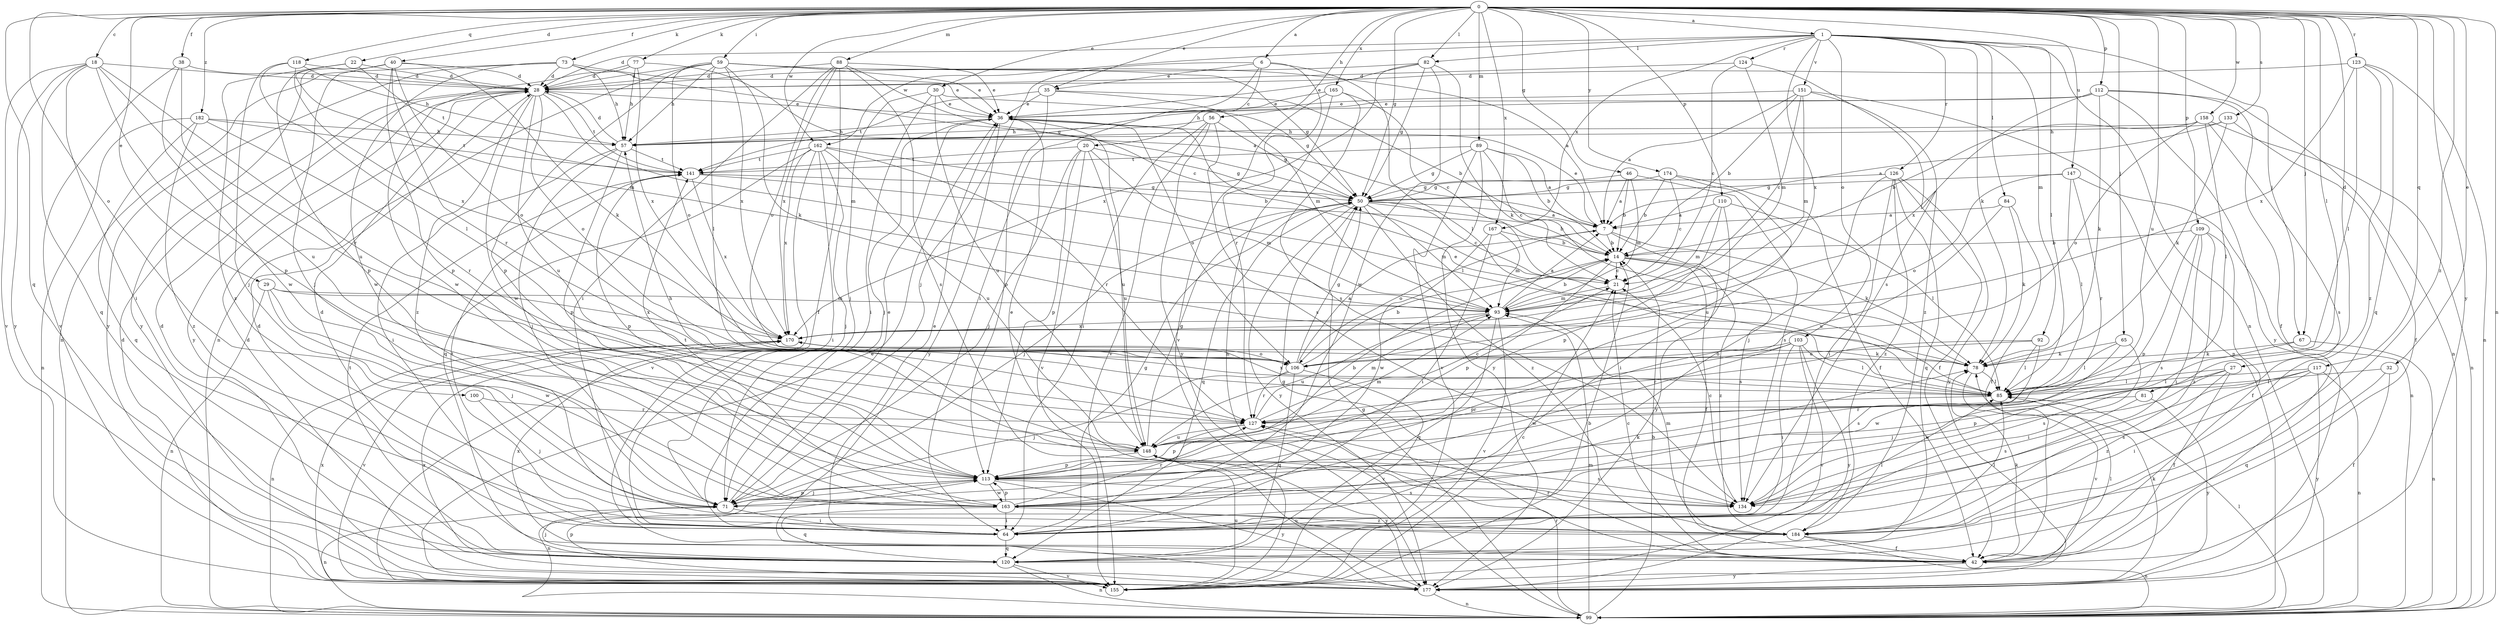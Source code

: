strict digraph  {
0;
1;
6;
7;
14;
18;
20;
21;
22;
27;
28;
29;
30;
32;
35;
36;
38;
40;
42;
46;
50;
56;
57;
59;
64;
65;
67;
71;
73;
77;
78;
81;
82;
84;
85;
88;
89;
92;
93;
99;
100;
103;
106;
109;
110;
112;
113;
117;
118;
120;
123;
124;
126;
127;
133;
134;
141;
147;
148;
151;
155;
158;
162;
163;
165;
167;
170;
174;
177;
182;
184;
0 -> 1  [label=a];
0 -> 6  [label=a];
0 -> 18  [label=c];
0 -> 22  [label=d];
0 -> 27  [label=d];
0 -> 29  [label=e];
0 -> 30  [label=e];
0 -> 32  [label=e];
0 -> 35  [label=e];
0 -> 38  [label=f];
0 -> 40  [label=f];
0 -> 46  [label=g];
0 -> 50  [label=g];
0 -> 56  [label=h];
0 -> 59  [label=i];
0 -> 65  [label=j];
0 -> 67  [label=j];
0 -> 73  [label=k];
0 -> 77  [label=k];
0 -> 81  [label=l];
0 -> 82  [label=l];
0 -> 88  [label=m];
0 -> 89  [label=m];
0 -> 99  [label=n];
0 -> 100  [label=o];
0 -> 109  [label=p];
0 -> 110  [label=p];
0 -> 112  [label=p];
0 -> 117  [label=q];
0 -> 118  [label=q];
0 -> 120  [label=q];
0 -> 123  [label=r];
0 -> 133  [label=s];
0 -> 147  [label=u];
0 -> 148  [label=u];
0 -> 158  [label=w];
0 -> 162  [label=w];
0 -> 165  [label=x];
0 -> 167  [label=x];
0 -> 174  [label=y];
0 -> 177  [label=y];
0 -> 182  [label=z];
0 -> 184  [label=z];
1 -> 28  [label=d];
1 -> 67  [label=j];
1 -> 78  [label=k];
1 -> 82  [label=l];
1 -> 84  [label=l];
1 -> 85  [label=l];
1 -> 92  [label=m];
1 -> 99  [label=n];
1 -> 103  [label=o];
1 -> 124  [label=r];
1 -> 126  [label=r];
1 -> 151  [label=v];
1 -> 162  [label=w];
1 -> 167  [label=x];
1 -> 170  [label=x];
6 -> 20  [label=c];
6 -> 35  [label=e];
6 -> 64  [label=i];
6 -> 71  [label=j];
6 -> 85  [label=l];
6 -> 127  [label=r];
7 -> 14  [label=b];
7 -> 36  [label=e];
7 -> 78  [label=k];
7 -> 106  [label=o];
7 -> 177  [label=y];
14 -> 21  [label=c];
14 -> 42  [label=f];
14 -> 113  [label=p];
14 -> 134  [label=s];
14 -> 184  [label=z];
18 -> 28  [label=d];
18 -> 64  [label=i];
18 -> 113  [label=p];
18 -> 120  [label=q];
18 -> 127  [label=r];
18 -> 148  [label=u];
18 -> 155  [label=v];
18 -> 177  [label=y];
20 -> 50  [label=g];
20 -> 71  [label=j];
20 -> 85  [label=l];
20 -> 113  [label=p];
20 -> 141  [label=t];
20 -> 148  [label=u];
20 -> 155  [label=v];
21 -> 93  [label=m];
22 -> 28  [label=d];
22 -> 93  [label=m];
22 -> 113  [label=p];
22 -> 141  [label=t];
22 -> 184  [label=z];
27 -> 42  [label=f];
27 -> 71  [label=j];
27 -> 85  [label=l];
27 -> 163  [label=w];
27 -> 184  [label=z];
28 -> 36  [label=e];
28 -> 93  [label=m];
28 -> 106  [label=o];
28 -> 141  [label=t];
28 -> 148  [label=u];
28 -> 163  [label=w];
28 -> 177  [label=y];
28 -> 184  [label=z];
29 -> 71  [label=j];
29 -> 93  [label=m];
29 -> 99  [label=n];
29 -> 163  [label=w];
29 -> 170  [label=x];
30 -> 36  [label=e];
30 -> 50  [label=g];
30 -> 64  [label=i];
30 -> 71  [label=j];
30 -> 148  [label=u];
32 -> 42  [label=f];
32 -> 85  [label=l];
32 -> 120  [label=q];
35 -> 14  [label=b];
35 -> 36  [label=e];
35 -> 93  [label=m];
35 -> 113  [label=p];
35 -> 141  [label=t];
36 -> 57  [label=h];
36 -> 71  [label=j];
36 -> 106  [label=o];
36 -> 148  [label=u];
36 -> 177  [label=y];
38 -> 28  [label=d];
38 -> 148  [label=u];
38 -> 155  [label=v];
38 -> 163  [label=w];
40 -> 28  [label=d];
40 -> 71  [label=j];
40 -> 78  [label=k];
40 -> 106  [label=o];
40 -> 113  [label=p];
40 -> 127  [label=r];
40 -> 177  [label=y];
42 -> 21  [label=c];
42 -> 28  [label=d];
42 -> 50  [label=g];
42 -> 78  [label=k];
42 -> 85  [label=l];
42 -> 127  [label=r];
42 -> 170  [label=x];
42 -> 177  [label=y];
46 -> 7  [label=a];
46 -> 14  [label=b];
46 -> 50  [label=g];
46 -> 93  [label=m];
46 -> 134  [label=s];
50 -> 7  [label=a];
50 -> 14  [label=b];
50 -> 21  [label=c];
50 -> 71  [label=j];
50 -> 93  [label=m];
50 -> 120  [label=q];
50 -> 177  [label=y];
50 -> 184  [label=z];
56 -> 50  [label=g];
56 -> 57  [label=h];
56 -> 64  [label=i];
56 -> 134  [label=s];
56 -> 155  [label=v];
56 -> 177  [label=y];
57 -> 28  [label=d];
57 -> 64  [label=i];
57 -> 71  [label=j];
57 -> 113  [label=p];
57 -> 141  [label=t];
59 -> 7  [label=a];
59 -> 28  [label=d];
59 -> 36  [label=e];
59 -> 50  [label=g];
59 -> 57  [label=h];
59 -> 78  [label=k];
59 -> 85  [label=l];
59 -> 99  [label=n];
59 -> 106  [label=o];
59 -> 113  [label=p];
59 -> 170  [label=x];
64 -> 28  [label=d];
64 -> 36  [label=e];
64 -> 50  [label=g];
64 -> 85  [label=l];
64 -> 120  [label=q];
64 -> 141  [label=t];
65 -> 64  [label=i];
65 -> 78  [label=k];
65 -> 85  [label=l];
65 -> 163  [label=w];
67 -> 78  [label=k];
67 -> 99  [label=n];
67 -> 134  [label=s];
71 -> 36  [label=e];
71 -> 64  [label=i];
71 -> 99  [label=n];
71 -> 113  [label=p];
73 -> 28  [label=d];
73 -> 36  [label=e];
73 -> 50  [label=g];
73 -> 57  [label=h];
73 -> 99  [label=n];
73 -> 163  [label=w];
73 -> 177  [label=y];
77 -> 7  [label=a];
77 -> 28  [label=d];
77 -> 57  [label=h];
77 -> 163  [label=w];
77 -> 170  [label=x];
78 -> 85  [label=l];
78 -> 155  [label=v];
81 -> 127  [label=r];
81 -> 134  [label=s];
81 -> 177  [label=y];
82 -> 28  [label=d];
82 -> 36  [label=e];
82 -> 50  [label=g];
82 -> 78  [label=k];
82 -> 163  [label=w];
82 -> 170  [label=x];
84 -> 7  [label=a];
84 -> 42  [label=f];
84 -> 78  [label=k];
84 -> 148  [label=u];
85 -> 36  [label=e];
85 -> 127  [label=r];
85 -> 170  [label=x];
88 -> 21  [label=c];
88 -> 28  [label=d];
88 -> 36  [label=e];
88 -> 42  [label=f];
88 -> 64  [label=i];
88 -> 106  [label=o];
88 -> 134  [label=s];
88 -> 170  [label=x];
89 -> 7  [label=a];
89 -> 14  [label=b];
89 -> 21  [label=c];
89 -> 50  [label=g];
89 -> 141  [label=t];
89 -> 155  [label=v];
89 -> 177  [label=y];
92 -> 85  [label=l];
92 -> 106  [label=o];
92 -> 127  [label=r];
92 -> 134  [label=s];
93 -> 7  [label=a];
93 -> 14  [label=b];
93 -> 120  [label=q];
93 -> 148  [label=u];
93 -> 155  [label=v];
93 -> 170  [label=x];
99 -> 14  [label=b];
99 -> 50  [label=g];
99 -> 85  [label=l];
99 -> 93  [label=m];
99 -> 127  [label=r];
100 -> 71  [label=j];
100 -> 127  [label=r];
103 -> 64  [label=i];
103 -> 85  [label=l];
103 -> 106  [label=o];
103 -> 113  [label=p];
103 -> 155  [label=v];
103 -> 163  [label=w];
103 -> 177  [label=y];
106 -> 7  [label=a];
106 -> 14  [label=b];
106 -> 50  [label=g];
106 -> 71  [label=j];
106 -> 120  [label=q];
106 -> 127  [label=r];
106 -> 155  [label=v];
109 -> 14  [label=b];
109 -> 42  [label=f];
109 -> 64  [label=i];
109 -> 113  [label=p];
109 -> 134  [label=s];
109 -> 184  [label=z];
110 -> 7  [label=a];
110 -> 64  [label=i];
110 -> 85  [label=l];
110 -> 93  [label=m];
110 -> 113  [label=p];
112 -> 36  [label=e];
112 -> 42  [label=f];
112 -> 57  [label=h];
112 -> 78  [label=k];
112 -> 99  [label=n];
112 -> 170  [label=x];
112 -> 177  [label=y];
113 -> 14  [label=b];
113 -> 71  [label=j];
113 -> 99  [label=n];
113 -> 134  [label=s];
113 -> 163  [label=w];
113 -> 177  [label=y];
117 -> 64  [label=i];
117 -> 85  [label=l];
117 -> 99  [label=n];
117 -> 113  [label=p];
117 -> 134  [label=s];
117 -> 177  [label=y];
118 -> 28  [label=d];
118 -> 57  [label=h];
118 -> 71  [label=j];
118 -> 85  [label=l];
118 -> 170  [label=x];
120 -> 28  [label=d];
120 -> 71  [label=j];
120 -> 99  [label=n];
120 -> 141  [label=t];
120 -> 155  [label=v];
123 -> 28  [label=d];
123 -> 85  [label=l];
123 -> 99  [label=n];
123 -> 120  [label=q];
123 -> 170  [label=x];
123 -> 184  [label=z];
124 -> 21  [label=c];
124 -> 28  [label=d];
124 -> 93  [label=m];
124 -> 134  [label=s];
126 -> 42  [label=f];
126 -> 50  [label=g];
126 -> 64  [label=i];
126 -> 71  [label=j];
126 -> 120  [label=q];
126 -> 177  [label=y];
126 -> 184  [label=z];
127 -> 21  [label=c];
127 -> 93  [label=m];
127 -> 113  [label=p];
127 -> 148  [label=u];
133 -> 7  [label=a];
133 -> 42  [label=f];
133 -> 57  [label=h];
133 -> 78  [label=k];
134 -> 21  [label=c];
134 -> 36  [label=e];
141 -> 50  [label=g];
141 -> 93  [label=m];
141 -> 113  [label=p];
141 -> 170  [label=x];
147 -> 50  [label=g];
147 -> 85  [label=l];
147 -> 99  [label=n];
147 -> 106  [label=o];
147 -> 127  [label=r];
148 -> 50  [label=g];
148 -> 57  [label=h];
148 -> 93  [label=m];
148 -> 113  [label=p];
148 -> 134  [label=s];
148 -> 177  [label=y];
151 -> 7  [label=a];
151 -> 14  [label=b];
151 -> 21  [label=c];
151 -> 36  [label=e];
151 -> 93  [label=m];
151 -> 99  [label=n];
151 -> 184  [label=z];
155 -> 14  [label=b];
155 -> 21  [label=c];
155 -> 28  [label=d];
155 -> 36  [label=e];
155 -> 113  [label=p];
155 -> 148  [label=u];
155 -> 170  [label=x];
158 -> 14  [label=b];
158 -> 57  [label=h];
158 -> 85  [label=l];
158 -> 99  [label=n];
158 -> 106  [label=o];
158 -> 134  [label=s];
162 -> 14  [label=b];
162 -> 64  [label=i];
162 -> 71  [label=j];
162 -> 120  [label=q];
162 -> 127  [label=r];
162 -> 141  [label=t];
162 -> 148  [label=u];
162 -> 155  [label=v];
162 -> 170  [label=x];
163 -> 64  [label=i];
163 -> 78  [label=k];
163 -> 113  [label=p];
163 -> 120  [label=q];
163 -> 127  [label=r];
163 -> 141  [label=t];
163 -> 184  [label=z];
165 -> 21  [label=c];
165 -> 36  [label=e];
165 -> 99  [label=n];
165 -> 134  [label=s];
165 -> 155  [label=v];
167 -> 14  [label=b];
167 -> 64  [label=i];
167 -> 93  [label=m];
167 -> 163  [label=w];
170 -> 78  [label=k];
170 -> 99  [label=n];
170 -> 106  [label=o];
170 -> 155  [label=v];
174 -> 14  [label=b];
174 -> 21  [label=c];
174 -> 42  [label=f];
174 -> 50  [label=g];
174 -> 148  [label=u];
177 -> 28  [label=d];
177 -> 78  [label=k];
177 -> 99  [label=n];
177 -> 148  [label=u];
177 -> 170  [label=x];
182 -> 57  [label=h];
182 -> 99  [label=n];
182 -> 120  [label=q];
182 -> 127  [label=r];
182 -> 141  [label=t];
182 -> 184  [label=z];
184 -> 42  [label=f];
184 -> 85  [label=l];
184 -> 93  [label=m];
184 -> 99  [label=n];
}
